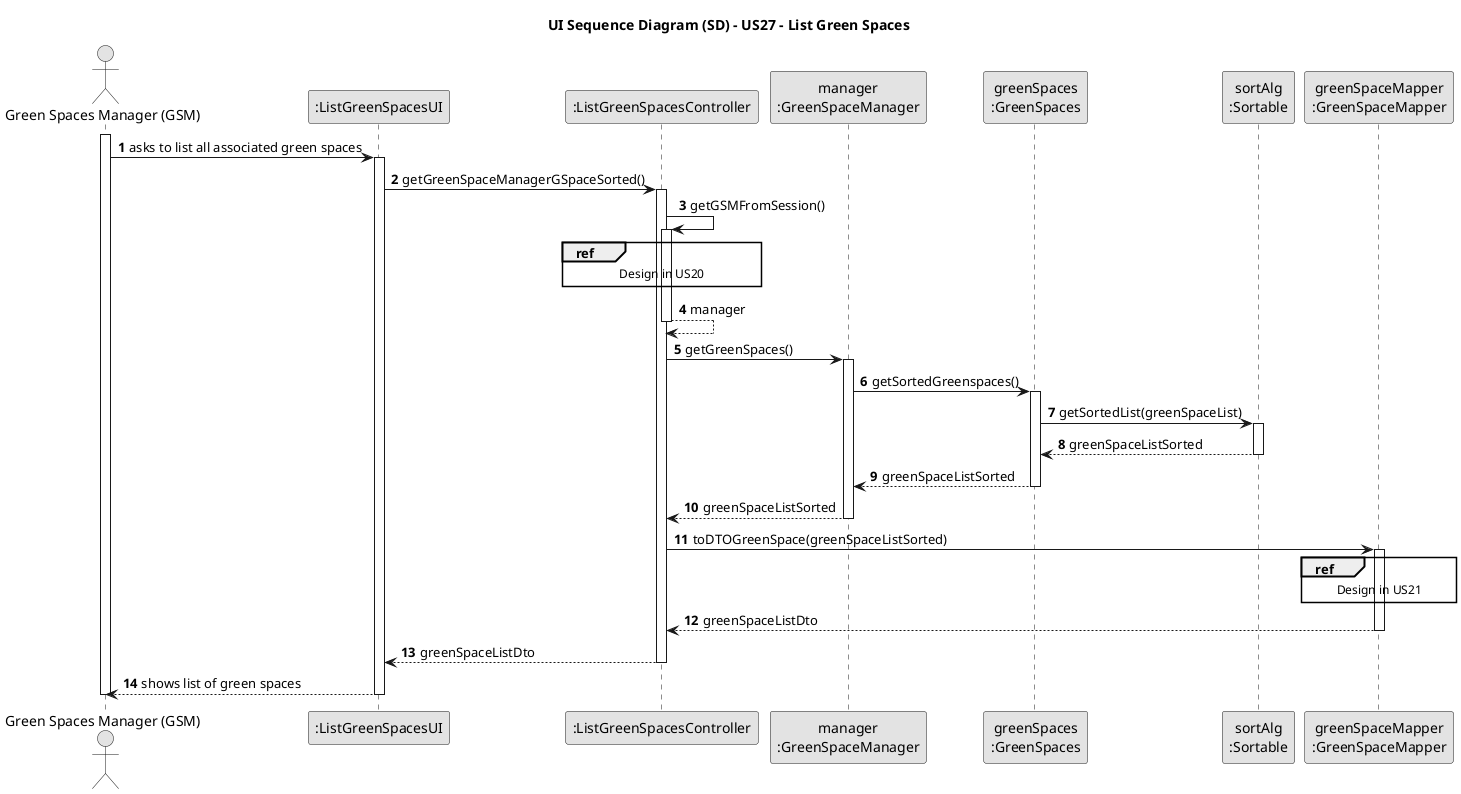 @startuml
skinparam monochrome true
skinparam packageStyle rectangle
skinparam shadowing false

title UI Sequence Diagram (SD) - US27 - List Green Spaces

autonumber

'hide footbox
actor "Green Spaces Manager (GSM)" as GSM
participant ":ListGreenSpacesUI" as UI
participant ":ListGreenSpacesController" as CTRL
participant "manager\n:GreenSpaceManager" as GSMO
participant "greenSpaces\n:GreenSpaces" as GSL
participant "sortAlg\n:Sortable" as SA
participant "greenSpaceMapper\n:GreenSpaceMapper" as GSMP

activate GSM

        GSM -> UI : asks to list all associated green spaces
    activate UI

        UI -> CTRL : getGreenSpaceManagerGSpaceSorted()
    activate CTRL

        CTRL -> CTRL : getGSMFromSession()
    activate CTRL

        ref over CTRL
            Design in US20
        end ref

        CTRL --> CTRL : manager
    deactivate CTRL

        CTRL -> GSMO : getGreenSpaces()
    activate GSMO

        GSMO -> GSL : getSortedGreenspaces()
    activate GSL

        GSL -> SA : getSortedList(greenSpaceList)
    activate SA

        SA --> GSL : greenSpaceListSorted
    deactivate SA

        GSL --> GSMO : greenSpaceListSorted
    deactivate GSL

        GSMO --> CTRL : greenSpaceListSorted
    deactivate GSMO

        CTRL -> GSMP : toDTOGreenSpace(greenSpaceListSorted)
    activate GSMP

        ref over GSMP
            Design in US21
        end ref

       GSMP --> CTRL : greenSpaceListDto
    deactivate GSMP

        CTRL --> UI : greenSpaceListDto
    deactivate CTRL

        UI --> GSM : shows list of green spaces
    deactivate UI

deactivate GSM
@enduml